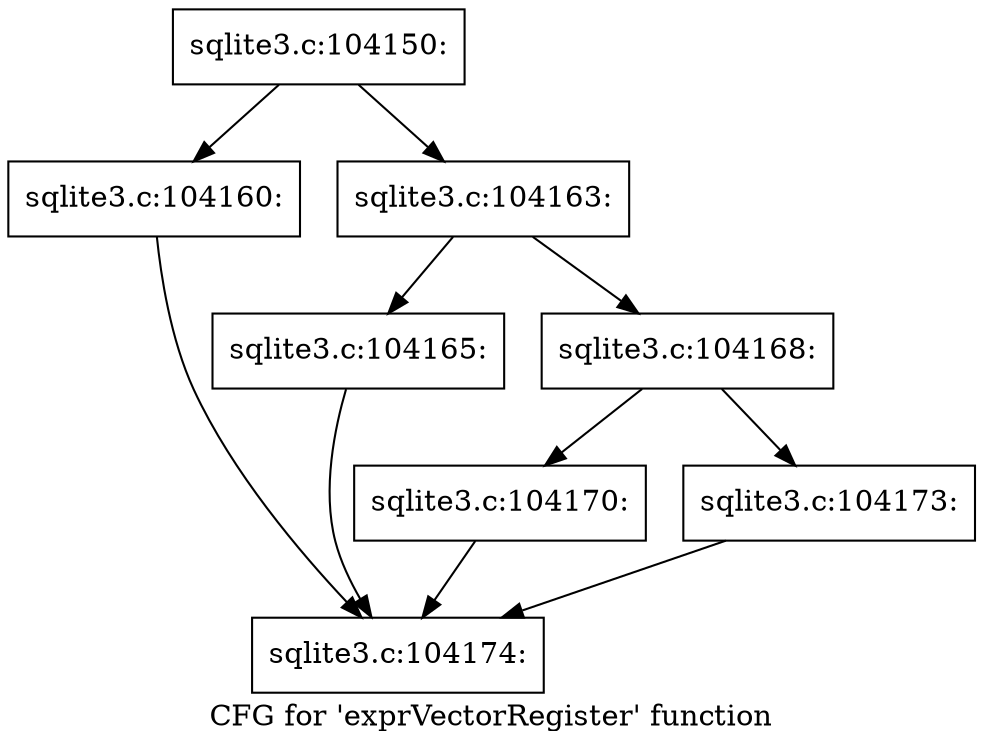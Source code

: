 digraph "CFG for 'exprVectorRegister' function" {
	label="CFG for 'exprVectorRegister' function";

	Node0x55c0f8b06ff0 [shape=record,label="{sqlite3.c:104150:}"];
	Node0x55c0f8b06ff0 -> Node0x55c0f8b191d0;
	Node0x55c0f8b06ff0 -> Node0x55c0f8b19220;
	Node0x55c0f8b191d0 [shape=record,label="{sqlite3.c:104160:}"];
	Node0x55c0f8b191d0 -> Node0x55c0f8b16480;
	Node0x55c0f8b19220 [shape=record,label="{sqlite3.c:104163:}"];
	Node0x55c0f8b19220 -> Node0x55c0f5985500;
	Node0x55c0f8b19220 -> Node0x55c0f8b19d50;
	Node0x55c0f5985500 [shape=record,label="{sqlite3.c:104165:}"];
	Node0x55c0f5985500 -> Node0x55c0f8b16480;
	Node0x55c0f8b19d50 [shape=record,label="{sqlite3.c:104168:}"];
	Node0x55c0f8b19d50 -> Node0x55c0f8b1b220;
	Node0x55c0f8b19d50 -> Node0x55c0f8b1b270;
	Node0x55c0f8b1b220 [shape=record,label="{sqlite3.c:104170:}"];
	Node0x55c0f8b1b220 -> Node0x55c0f8b16480;
	Node0x55c0f8b1b270 [shape=record,label="{sqlite3.c:104173:}"];
	Node0x55c0f8b1b270 -> Node0x55c0f8b16480;
	Node0x55c0f8b16480 [shape=record,label="{sqlite3.c:104174:}"];
}
